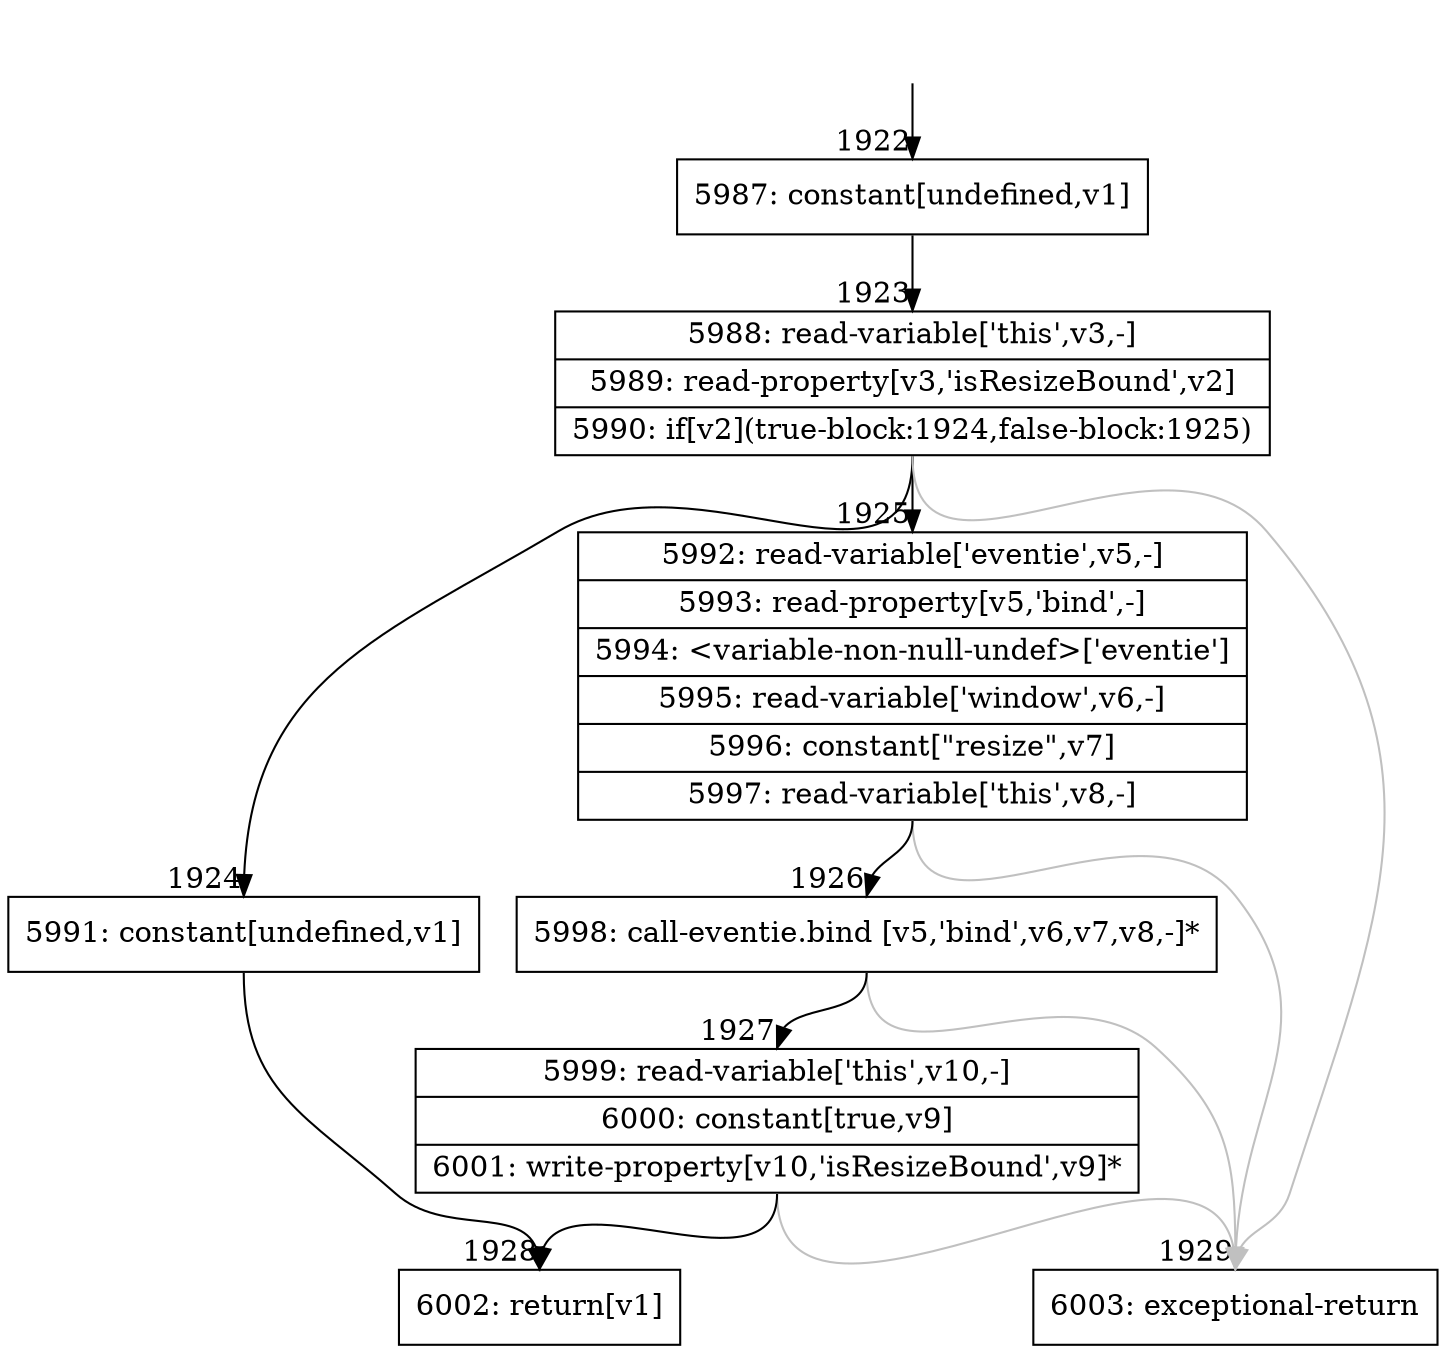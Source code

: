 digraph {
rankdir="TD"
BB_entry175[shape=none,label=""];
BB_entry175 -> BB1922 [tailport=s, headport=n, headlabel="    1922"]
BB1922 [shape=record label="{5987: constant[undefined,v1]}" ] 
BB1922 -> BB1923 [tailport=s, headport=n, headlabel="      1923"]
BB1923 [shape=record label="{5988: read-variable['this',v3,-]|5989: read-property[v3,'isResizeBound',v2]|5990: if[v2](true-block:1924,false-block:1925)}" ] 
BB1923 -> BB1924 [tailport=s, headport=n, headlabel="      1924"]
BB1923 -> BB1925 [tailport=s, headport=n, headlabel="      1925"]
BB1923 -> BB1929 [tailport=s, headport=n, color=gray, headlabel="      1929"]
BB1924 [shape=record label="{5991: constant[undefined,v1]}" ] 
BB1924 -> BB1928 [tailport=s, headport=n, headlabel="      1928"]
BB1925 [shape=record label="{5992: read-variable['eventie',v5,-]|5993: read-property[v5,'bind',-]|5994: \<variable-non-null-undef\>['eventie']|5995: read-variable['window',v6,-]|5996: constant[\"resize\",v7]|5997: read-variable['this',v8,-]}" ] 
BB1925 -> BB1926 [tailport=s, headport=n, headlabel="      1926"]
BB1925 -> BB1929 [tailport=s, headport=n, color=gray]
BB1926 [shape=record label="{5998: call-eventie.bind [v5,'bind',v6,v7,v8,-]*}" ] 
BB1926 -> BB1927 [tailport=s, headport=n, headlabel="      1927"]
BB1926 -> BB1929 [tailport=s, headport=n, color=gray]
BB1927 [shape=record label="{5999: read-variable['this',v10,-]|6000: constant[true,v9]|6001: write-property[v10,'isResizeBound',v9]*}" ] 
BB1927 -> BB1928 [tailport=s, headport=n]
BB1927 -> BB1929 [tailport=s, headport=n, color=gray]
BB1928 [shape=record label="{6002: return[v1]}" ] 
BB1929 [shape=record label="{6003: exceptional-return}" ] 
//#$~ 2676
}
